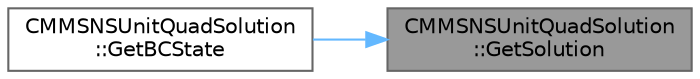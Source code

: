 digraph "CMMSNSUnitQuadSolution::GetSolution"
{
 // LATEX_PDF_SIZE
  bgcolor="transparent";
  edge [fontname=Helvetica,fontsize=10,labelfontname=Helvetica,labelfontsize=10];
  node [fontname=Helvetica,fontsize=10,shape=box,height=0.2,width=0.4];
  rankdir="RL";
  Node1 [id="Node000001",label="CMMSNSUnitQuadSolution\l::GetSolution",height=0.2,width=0.4,color="gray40", fillcolor="grey60", style="filled", fontcolor="black",tooltip="Get the exact solution at the current position and time."];
  Node1 -> Node2 [id="edge1_Node000001_Node000002",dir="back",color="steelblue1",style="solid",tooltip=" "];
  Node2 [id="Node000002",label="CMMSNSUnitQuadSolution\l::GetBCState",height=0.2,width=0.4,color="grey40", fillcolor="white", style="filled",URL="$classCMMSNSUnitQuadSolution.html#add0b6c0ace10b6688b9a3b0f56dada6f",tooltip="Get the boundary conditions state for an exact solution."];
}
